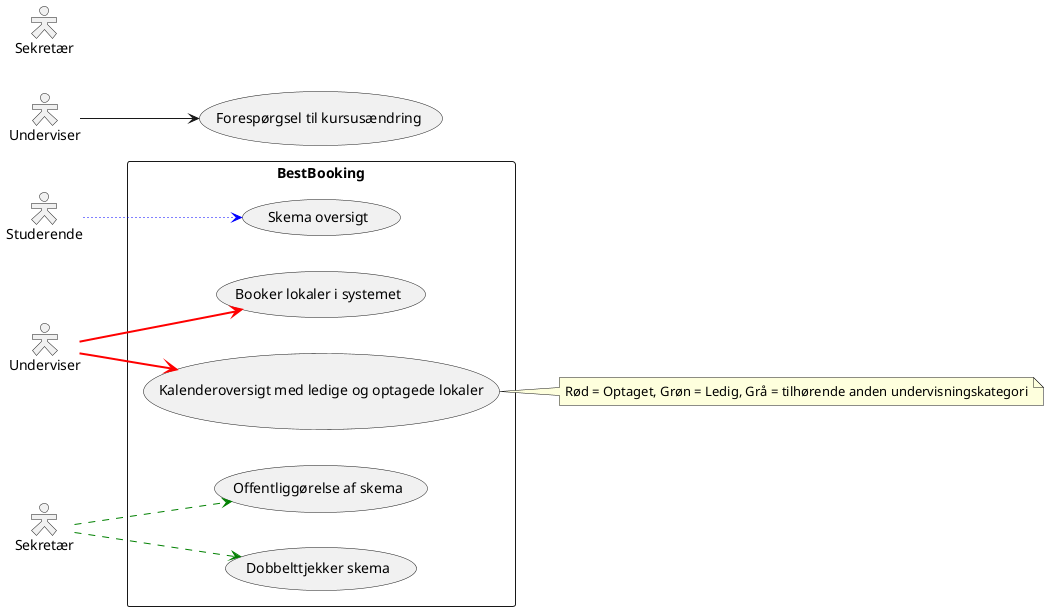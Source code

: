 @startuml
'https://plantuml.com/use-case-diagram
skinparam actorStyle Hollow
skinparam packageStyle rectangle
left to right direction
actor Studerende as stu
actor Underviser as und
actor Sekretær as sek
rectangle BestBooking {
    usecase "Booker lokaler i systemet" as UC1
    usecase "Skema oversigt" as UC2
    usecase "Kalenderoversigt med ledige og optagede lokaler" as UC3
    usecase "Dobbelttjekker skema" as UC4
    usecase "Offentliggørelse af skema" as UC5
}
note right of UC3 : Rød = Optaget, Grøn = Ledig, Grå = tilhørende anden undervisningskategori

actor Underviser as u
actor Sekretær as b
    usecase "Forespørgsel til kursusændring" as u2

u --> (u2)



stu --> (UC2) #blue;line.dotted;text:blue
und --> (UC3) #line:red;line.bold;text:red
und --> (UC1) #line:red;line.bold;text:red
sek --> (UC4) #green;line.dashed;text:green
sek --> (UC5) #green;line.dashed;text:green



@enduml